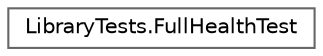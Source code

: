 digraph "Graphical Class Hierarchy"
{
 // INTERACTIVE_SVG=YES
 // LATEX_PDF_SIZE
  bgcolor="transparent";
  edge [fontname=Helvetica,fontsize=10,labelfontname=Helvetica,labelfontsize=10];
  node [fontname=Helvetica,fontsize=10,shape=box,height=0.2,width=0.4];
  rankdir="LR";
  Node0 [id="Node000000",label="LibraryTests.FullHealthTest",height=0.2,width=0.4,color="grey40", fillcolor="white", style="filled",URL="$classLibraryTests_1_1FullHealthTest.html",tooltip="Test de la clase FullHealth"];
}
